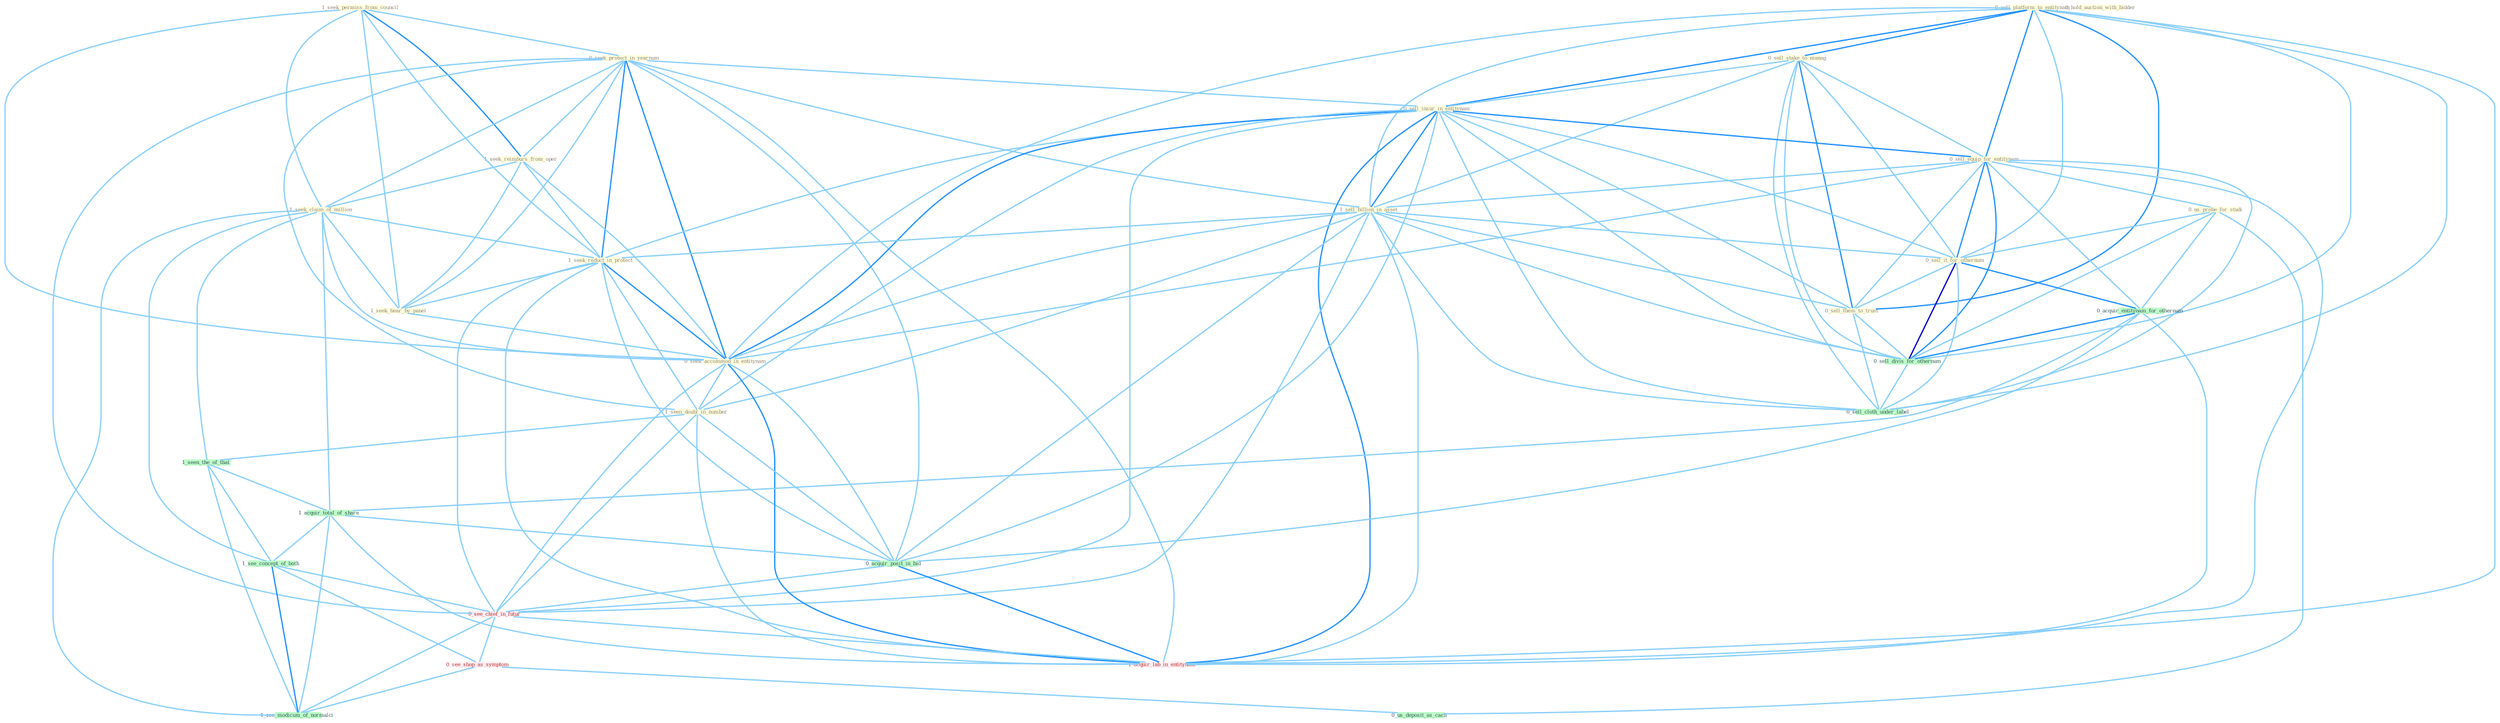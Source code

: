 Graph G{ 
    node
    [shape=polygon,style=filled,width=.5,height=.06,color="#BDFCC9",fixedsize=true,fontsize=4,
    fontcolor="#2f4f4f"];
    {node
    [color="#ffffe0", fontcolor="#8b7d6b"] "1_seek_permiss_from_council " "0_hold_auction_with_bidder " "0_sell_platform_to_entitynam " "0_seek_protect_in_yearnum " "1_seek_reimburs_from_oper " "0_sell_stake_to_manag " "0_sell_insur_in_entitynam " "1_seek_claim_of_million " "0_sell_equip_for_entitynam " "1_sell_billion_in_asset " "1_seek_reduct_in_protect " "1_seek_hear_by_panel " "0_seek_accommod_in_entitynam " "1_seen_doubl_in_number " "0_us_probe_for_studi " "0_sell_it_for_othernum " "0_sell_them_to_trust "}
{node [color="#fff0f5", fontcolor="#b22222"] "0_see_chief_in_futur " "0_see_shop_as_symptom " "1_acquir_lab_in_entitynam "}
edge [color="#B0E2FF"];

	"1_seek_permiss_from_council " -- "0_seek_protect_in_yearnum " [w="1", color="#87cefa" ];
	"1_seek_permiss_from_council " -- "1_seek_reimburs_from_oper " [w="2", color="#1e90ff" , len=0.8];
	"1_seek_permiss_from_council " -- "1_seek_claim_of_million " [w="1", color="#87cefa" ];
	"1_seek_permiss_from_council " -- "1_seek_reduct_in_protect " [w="1", color="#87cefa" ];
	"1_seek_permiss_from_council " -- "1_seek_hear_by_panel " [w="1", color="#87cefa" ];
	"1_seek_permiss_from_council " -- "0_seek_accommod_in_entitynam " [w="1", color="#87cefa" ];
	"0_sell_platform_to_entitynam " -- "0_sell_stake_to_manag " [w="2", color="#1e90ff" , len=0.8];
	"0_sell_platform_to_entitynam " -- "0_sell_insur_in_entitynam " [w="2", color="#1e90ff" , len=0.8];
	"0_sell_platform_to_entitynam " -- "0_sell_equip_for_entitynam " [w="2", color="#1e90ff" , len=0.8];
	"0_sell_platform_to_entitynam " -- "1_sell_billion_in_asset " [w="1", color="#87cefa" ];
	"0_sell_platform_to_entitynam " -- "0_seek_accommod_in_entitynam " [w="1", color="#87cefa" ];
	"0_sell_platform_to_entitynam " -- "0_sell_it_for_othernum " [w="1", color="#87cefa" ];
	"0_sell_platform_to_entitynam " -- "0_sell_them_to_trust " [w="2", color="#1e90ff" , len=0.8];
	"0_sell_platform_to_entitynam " -- "0_sell_divis_for_othernum " [w="1", color="#87cefa" ];
	"0_sell_platform_to_entitynam " -- "0_sell_cloth_under_label " [w="1", color="#87cefa" ];
	"0_sell_platform_to_entitynam " -- "1_acquir_lab_in_entitynam " [w="1", color="#87cefa" ];
	"0_seek_protect_in_yearnum " -- "1_seek_reimburs_from_oper " [w="1", color="#87cefa" ];
	"0_seek_protect_in_yearnum " -- "0_sell_insur_in_entitynam " [w="1", color="#87cefa" ];
	"0_seek_protect_in_yearnum " -- "1_seek_claim_of_million " [w="1", color="#87cefa" ];
	"0_seek_protect_in_yearnum " -- "1_sell_billion_in_asset " [w="1", color="#87cefa" ];
	"0_seek_protect_in_yearnum " -- "1_seek_reduct_in_protect " [w="2", color="#1e90ff" , len=0.8];
	"0_seek_protect_in_yearnum " -- "1_seek_hear_by_panel " [w="1", color="#87cefa" ];
	"0_seek_protect_in_yearnum " -- "0_seek_accommod_in_entitynam " [w="2", color="#1e90ff" , len=0.8];
	"0_seek_protect_in_yearnum " -- "1_seen_doubl_in_number " [w="1", color="#87cefa" ];
	"0_seek_protect_in_yearnum " -- "0_acquir_posit_in_bid " [w="1", color="#87cefa" ];
	"0_seek_protect_in_yearnum " -- "0_see_chief_in_futur " [w="1", color="#87cefa" ];
	"0_seek_protect_in_yearnum " -- "1_acquir_lab_in_entitynam " [w="1", color="#87cefa" ];
	"1_seek_reimburs_from_oper " -- "1_seek_claim_of_million " [w="1", color="#87cefa" ];
	"1_seek_reimburs_from_oper " -- "1_seek_reduct_in_protect " [w="1", color="#87cefa" ];
	"1_seek_reimburs_from_oper " -- "1_seek_hear_by_panel " [w="1", color="#87cefa" ];
	"1_seek_reimburs_from_oper " -- "0_seek_accommod_in_entitynam " [w="1", color="#87cefa" ];
	"0_sell_stake_to_manag " -- "0_sell_insur_in_entitynam " [w="1", color="#87cefa" ];
	"0_sell_stake_to_manag " -- "0_sell_equip_for_entitynam " [w="1", color="#87cefa" ];
	"0_sell_stake_to_manag " -- "1_sell_billion_in_asset " [w="1", color="#87cefa" ];
	"0_sell_stake_to_manag " -- "0_sell_it_for_othernum " [w="1", color="#87cefa" ];
	"0_sell_stake_to_manag " -- "0_sell_them_to_trust " [w="2", color="#1e90ff" , len=0.8];
	"0_sell_stake_to_manag " -- "0_sell_divis_for_othernum " [w="1", color="#87cefa" ];
	"0_sell_stake_to_manag " -- "0_sell_cloth_under_label " [w="1", color="#87cefa" ];
	"0_sell_insur_in_entitynam " -- "0_sell_equip_for_entitynam " [w="2", color="#1e90ff" , len=0.8];
	"0_sell_insur_in_entitynam " -- "1_sell_billion_in_asset " [w="2", color="#1e90ff" , len=0.8];
	"0_sell_insur_in_entitynam " -- "1_seek_reduct_in_protect " [w="1", color="#87cefa" ];
	"0_sell_insur_in_entitynam " -- "0_seek_accommod_in_entitynam " [w="2", color="#1e90ff" , len=0.8];
	"0_sell_insur_in_entitynam " -- "1_seen_doubl_in_number " [w="1", color="#87cefa" ];
	"0_sell_insur_in_entitynam " -- "0_sell_it_for_othernum " [w="1", color="#87cefa" ];
	"0_sell_insur_in_entitynam " -- "0_sell_them_to_trust " [w="1", color="#87cefa" ];
	"0_sell_insur_in_entitynam " -- "0_sell_divis_for_othernum " [w="1", color="#87cefa" ];
	"0_sell_insur_in_entitynam " -- "0_sell_cloth_under_label " [w="1", color="#87cefa" ];
	"0_sell_insur_in_entitynam " -- "0_acquir_posit_in_bid " [w="1", color="#87cefa" ];
	"0_sell_insur_in_entitynam " -- "0_see_chief_in_futur " [w="1", color="#87cefa" ];
	"0_sell_insur_in_entitynam " -- "1_acquir_lab_in_entitynam " [w="2", color="#1e90ff" , len=0.8];
	"1_seek_claim_of_million " -- "1_seek_reduct_in_protect " [w="1", color="#87cefa" ];
	"1_seek_claim_of_million " -- "1_seek_hear_by_panel " [w="1", color="#87cefa" ];
	"1_seek_claim_of_million " -- "0_seek_accommod_in_entitynam " [w="1", color="#87cefa" ];
	"1_seek_claim_of_million " -- "1_seen_the_of_that " [w="1", color="#87cefa" ];
	"1_seek_claim_of_million " -- "1_acquir_total_of_share " [w="1", color="#87cefa" ];
	"1_seek_claim_of_million " -- "1_see_concept_of_both " [w="1", color="#87cefa" ];
	"1_seek_claim_of_million " -- "1_see_modicum_of_normalci " [w="1", color="#87cefa" ];
	"0_sell_equip_for_entitynam " -- "1_sell_billion_in_asset " [w="1", color="#87cefa" ];
	"0_sell_equip_for_entitynam " -- "0_seek_accommod_in_entitynam " [w="1", color="#87cefa" ];
	"0_sell_equip_for_entitynam " -- "0_us_probe_for_studi " [w="1", color="#87cefa" ];
	"0_sell_equip_for_entitynam " -- "0_sell_it_for_othernum " [w="2", color="#1e90ff" , len=0.8];
	"0_sell_equip_for_entitynam " -- "0_sell_them_to_trust " [w="1", color="#87cefa" ];
	"0_sell_equip_for_entitynam " -- "0_acquir_entitynam_for_othernum " [w="1", color="#87cefa" ];
	"0_sell_equip_for_entitynam " -- "0_sell_divis_for_othernum " [w="2", color="#1e90ff" , len=0.8];
	"0_sell_equip_for_entitynam " -- "0_sell_cloth_under_label " [w="1", color="#87cefa" ];
	"0_sell_equip_for_entitynam " -- "1_acquir_lab_in_entitynam " [w="1", color="#87cefa" ];
	"1_sell_billion_in_asset " -- "1_seek_reduct_in_protect " [w="1", color="#87cefa" ];
	"1_sell_billion_in_asset " -- "0_seek_accommod_in_entitynam " [w="1", color="#87cefa" ];
	"1_sell_billion_in_asset " -- "1_seen_doubl_in_number " [w="1", color="#87cefa" ];
	"1_sell_billion_in_asset " -- "0_sell_it_for_othernum " [w="1", color="#87cefa" ];
	"1_sell_billion_in_asset " -- "0_sell_them_to_trust " [w="1", color="#87cefa" ];
	"1_sell_billion_in_asset " -- "0_sell_divis_for_othernum " [w="1", color="#87cefa" ];
	"1_sell_billion_in_asset " -- "0_sell_cloth_under_label " [w="1", color="#87cefa" ];
	"1_sell_billion_in_asset " -- "0_acquir_posit_in_bid " [w="1", color="#87cefa" ];
	"1_sell_billion_in_asset " -- "0_see_chief_in_futur " [w="1", color="#87cefa" ];
	"1_sell_billion_in_asset " -- "1_acquir_lab_in_entitynam " [w="1", color="#87cefa" ];
	"1_seek_reduct_in_protect " -- "1_seek_hear_by_panel " [w="1", color="#87cefa" ];
	"1_seek_reduct_in_protect " -- "0_seek_accommod_in_entitynam " [w="2", color="#1e90ff" , len=0.8];
	"1_seek_reduct_in_protect " -- "1_seen_doubl_in_number " [w="1", color="#87cefa" ];
	"1_seek_reduct_in_protect " -- "0_acquir_posit_in_bid " [w="1", color="#87cefa" ];
	"1_seek_reduct_in_protect " -- "0_see_chief_in_futur " [w="1", color="#87cefa" ];
	"1_seek_reduct_in_protect " -- "1_acquir_lab_in_entitynam " [w="1", color="#87cefa" ];
	"1_seek_hear_by_panel " -- "0_seek_accommod_in_entitynam " [w="1", color="#87cefa" ];
	"0_seek_accommod_in_entitynam " -- "1_seen_doubl_in_number " [w="1", color="#87cefa" ];
	"0_seek_accommod_in_entitynam " -- "0_acquir_posit_in_bid " [w="1", color="#87cefa" ];
	"0_seek_accommod_in_entitynam " -- "0_see_chief_in_futur " [w="1", color="#87cefa" ];
	"0_seek_accommod_in_entitynam " -- "1_acquir_lab_in_entitynam " [w="2", color="#1e90ff" , len=0.8];
	"1_seen_doubl_in_number " -- "1_seen_the_of_that " [w="1", color="#87cefa" ];
	"1_seen_doubl_in_number " -- "0_acquir_posit_in_bid " [w="1", color="#87cefa" ];
	"1_seen_doubl_in_number " -- "0_see_chief_in_futur " [w="1", color="#87cefa" ];
	"1_seen_doubl_in_number " -- "1_acquir_lab_in_entitynam " [w="1", color="#87cefa" ];
	"0_us_probe_for_studi " -- "0_sell_it_for_othernum " [w="1", color="#87cefa" ];
	"0_us_probe_for_studi " -- "0_acquir_entitynam_for_othernum " [w="1", color="#87cefa" ];
	"0_us_probe_for_studi " -- "0_sell_divis_for_othernum " [w="1", color="#87cefa" ];
	"0_us_probe_for_studi " -- "0_us_deposit_as_cach " [w="1", color="#87cefa" ];
	"0_sell_it_for_othernum " -- "0_sell_them_to_trust " [w="1", color="#87cefa" ];
	"0_sell_it_for_othernum " -- "0_acquir_entitynam_for_othernum " [w="2", color="#1e90ff" , len=0.8];
	"0_sell_it_for_othernum " -- "0_sell_divis_for_othernum " [w="3", color="#0000cd" , len=0.6];
	"0_sell_it_for_othernum " -- "0_sell_cloth_under_label " [w="1", color="#87cefa" ];
	"0_sell_them_to_trust " -- "0_sell_divis_for_othernum " [w="1", color="#87cefa" ];
	"0_sell_them_to_trust " -- "0_sell_cloth_under_label " [w="1", color="#87cefa" ];
	"0_acquir_entitynam_for_othernum " -- "0_sell_divis_for_othernum " [w="2", color="#1e90ff" , len=0.8];
	"0_acquir_entitynam_for_othernum " -- "1_acquir_total_of_share " [w="1", color="#87cefa" ];
	"0_acquir_entitynam_for_othernum " -- "0_acquir_posit_in_bid " [w="1", color="#87cefa" ];
	"0_acquir_entitynam_for_othernum " -- "1_acquir_lab_in_entitynam " [w="1", color="#87cefa" ];
	"1_seen_the_of_that " -- "1_acquir_total_of_share " [w="1", color="#87cefa" ];
	"1_seen_the_of_that " -- "1_see_concept_of_both " [w="1", color="#87cefa" ];
	"1_seen_the_of_that " -- "1_see_modicum_of_normalci " [w="1", color="#87cefa" ];
	"0_sell_divis_for_othernum " -- "0_sell_cloth_under_label " [w="1", color="#87cefa" ];
	"1_acquir_total_of_share " -- "0_acquir_posit_in_bid " [w="1", color="#87cefa" ];
	"1_acquir_total_of_share " -- "1_see_concept_of_both " [w="1", color="#87cefa" ];
	"1_acquir_total_of_share " -- "1_acquir_lab_in_entitynam " [w="1", color="#87cefa" ];
	"1_acquir_total_of_share " -- "1_see_modicum_of_normalci " [w="1", color="#87cefa" ];
	"0_acquir_posit_in_bid " -- "0_see_chief_in_futur " [w="1", color="#87cefa" ];
	"0_acquir_posit_in_bid " -- "1_acquir_lab_in_entitynam " [w="2", color="#1e90ff" , len=0.8];
	"1_see_concept_of_both " -- "0_see_chief_in_futur " [w="1", color="#87cefa" ];
	"1_see_concept_of_both " -- "0_see_shop_as_symptom " [w="1", color="#87cefa" ];
	"1_see_concept_of_both " -- "1_see_modicum_of_normalci " [w="2", color="#1e90ff" , len=0.8];
	"0_see_chief_in_futur " -- "0_see_shop_as_symptom " [w="1", color="#87cefa" ];
	"0_see_chief_in_futur " -- "1_acquir_lab_in_entitynam " [w="1", color="#87cefa" ];
	"0_see_chief_in_futur " -- "1_see_modicum_of_normalci " [w="1", color="#87cefa" ];
	"0_see_shop_as_symptom " -- "0_us_deposit_as_cach " [w="1", color="#87cefa" ];
	"0_see_shop_as_symptom " -- "1_see_modicum_of_normalci " [w="1", color="#87cefa" ];
}